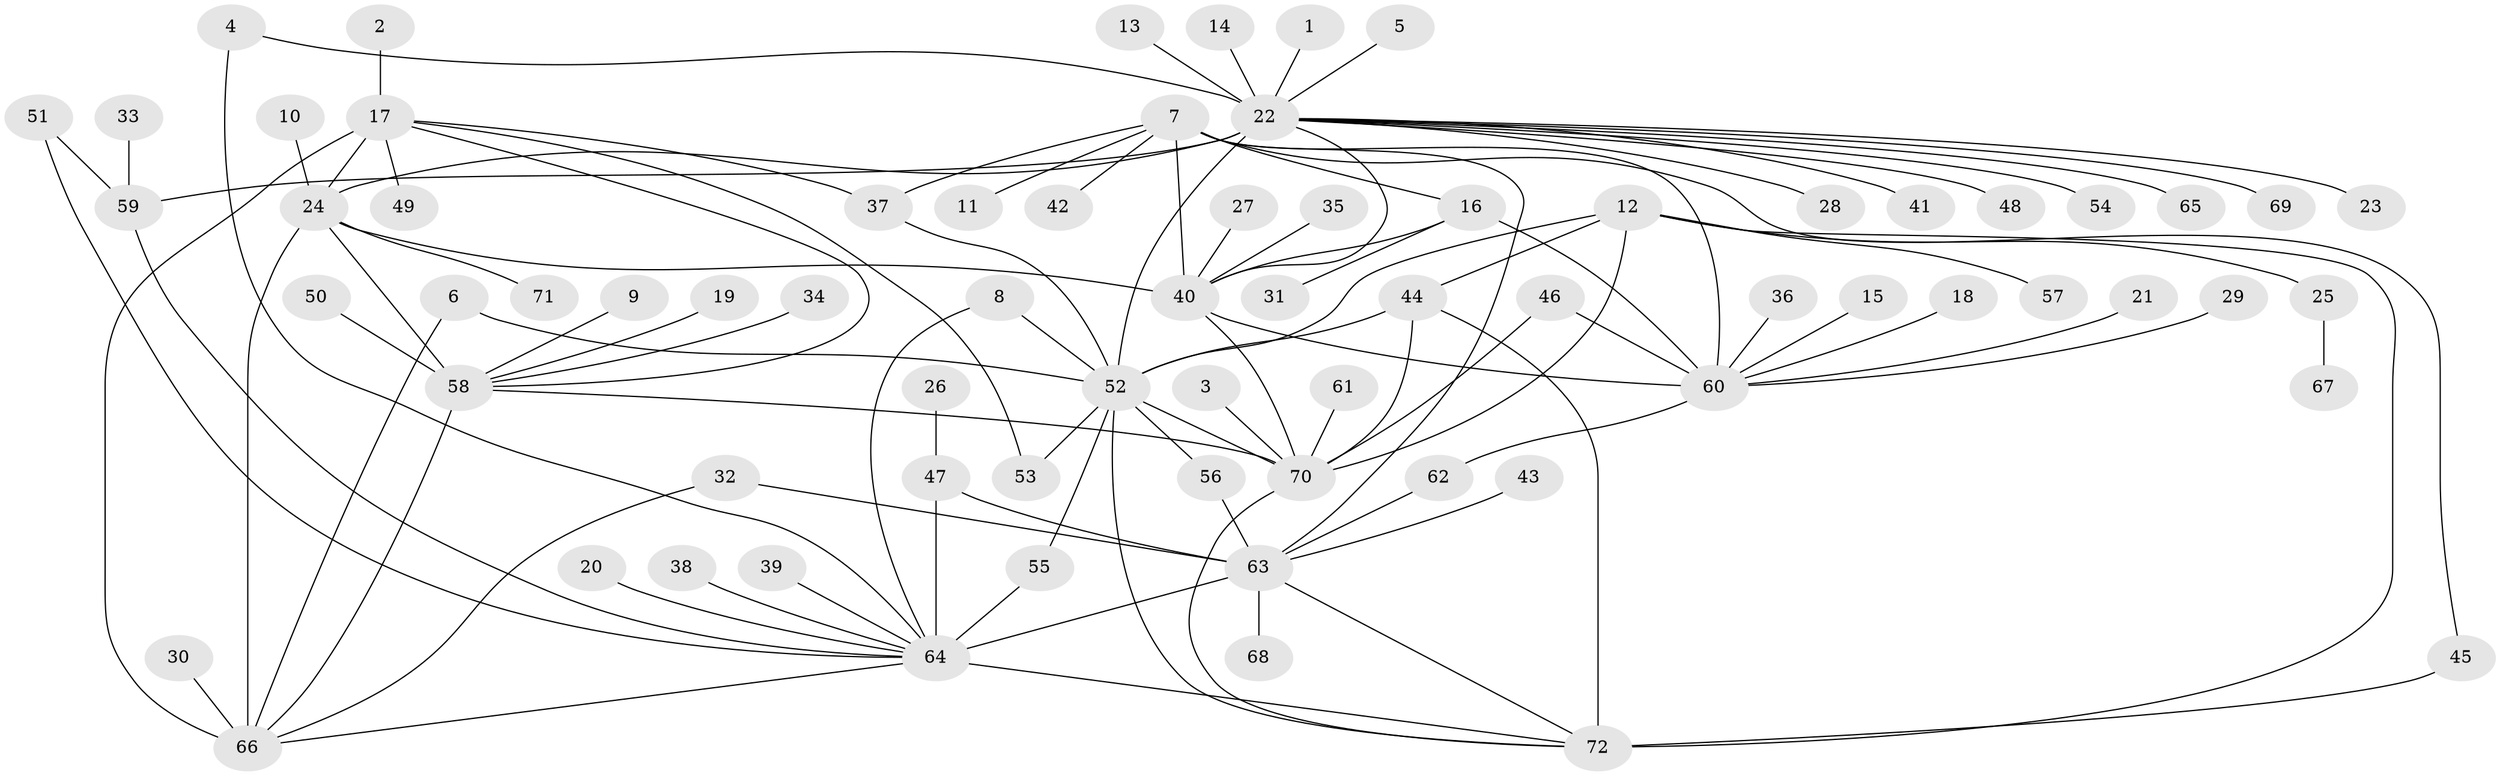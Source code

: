 // original degree distribution, {6: 0.027777777777777776, 8: 0.04861111111111111, 9: 0.020833333333333332, 7: 0.04861111111111111, 15: 0.020833333333333332, 14: 0.006944444444444444, 12: 0.027777777777777776, 13: 0.013888888888888888, 11: 0.020833333333333332, 10: 0.006944444444444444, 2: 0.13194444444444445, 1: 0.5763888888888888, 3: 0.034722222222222224, 4: 0.013888888888888888}
// Generated by graph-tools (version 1.1) at 2025/02/03/09/25 03:02:37]
// undirected, 72 vertices, 104 edges
graph export_dot {
graph [start="1"]
  node [color=gray90,style=filled];
  1;
  2;
  3;
  4;
  5;
  6;
  7;
  8;
  9;
  10;
  11;
  12;
  13;
  14;
  15;
  16;
  17;
  18;
  19;
  20;
  21;
  22;
  23;
  24;
  25;
  26;
  27;
  28;
  29;
  30;
  31;
  32;
  33;
  34;
  35;
  36;
  37;
  38;
  39;
  40;
  41;
  42;
  43;
  44;
  45;
  46;
  47;
  48;
  49;
  50;
  51;
  52;
  53;
  54;
  55;
  56;
  57;
  58;
  59;
  60;
  61;
  62;
  63;
  64;
  65;
  66;
  67;
  68;
  69;
  70;
  71;
  72;
  1 -- 22 [weight=1.0];
  2 -- 17 [weight=1.0];
  3 -- 70 [weight=1.0];
  4 -- 22 [weight=1.0];
  4 -- 64 [weight=1.0];
  5 -- 22 [weight=1.0];
  6 -- 52 [weight=1.0];
  6 -- 66 [weight=1.0];
  7 -- 11 [weight=1.0];
  7 -- 16 [weight=2.0];
  7 -- 37 [weight=1.0];
  7 -- 40 [weight=6.0];
  7 -- 42 [weight=1.0];
  7 -- 45 [weight=1.0];
  7 -- 60 [weight=2.0];
  7 -- 63 [weight=1.0];
  8 -- 52 [weight=1.0];
  8 -- 64 [weight=1.0];
  9 -- 58 [weight=1.0];
  10 -- 24 [weight=1.0];
  12 -- 25 [weight=1.0];
  12 -- 44 [weight=4.0];
  12 -- 52 [weight=2.0];
  12 -- 57 [weight=1.0];
  12 -- 70 [weight=2.0];
  12 -- 72 [weight=2.0];
  13 -- 22 [weight=1.0];
  14 -- 22 [weight=1.0];
  15 -- 60 [weight=1.0];
  16 -- 31 [weight=1.0];
  16 -- 40 [weight=3.0];
  16 -- 60 [weight=1.0];
  17 -- 24 [weight=1.0];
  17 -- 37 [weight=1.0];
  17 -- 49 [weight=1.0];
  17 -- 53 [weight=1.0];
  17 -- 58 [weight=1.0];
  17 -- 66 [weight=4.0];
  18 -- 60 [weight=1.0];
  19 -- 58 [weight=1.0];
  20 -- 64 [weight=1.0];
  21 -- 60 [weight=1.0];
  22 -- 23 [weight=1.0];
  22 -- 24 [weight=1.0];
  22 -- 28 [weight=1.0];
  22 -- 40 [weight=1.0];
  22 -- 41 [weight=1.0];
  22 -- 48 [weight=1.0];
  22 -- 52 [weight=1.0];
  22 -- 54 [weight=1.0];
  22 -- 59 [weight=6.0];
  22 -- 65 [weight=1.0];
  22 -- 69 [weight=1.0];
  24 -- 40 [weight=1.0];
  24 -- 58 [weight=1.0];
  24 -- 66 [weight=4.0];
  24 -- 71 [weight=1.0];
  25 -- 67 [weight=1.0];
  26 -- 47 [weight=1.0];
  27 -- 40 [weight=1.0];
  29 -- 60 [weight=1.0];
  30 -- 66 [weight=1.0];
  32 -- 63 [weight=1.0];
  32 -- 66 [weight=1.0];
  33 -- 59 [weight=1.0];
  34 -- 58 [weight=1.0];
  35 -- 40 [weight=1.0];
  36 -- 60 [weight=1.0];
  37 -- 52 [weight=1.0];
  38 -- 64 [weight=1.0];
  39 -- 64 [weight=1.0];
  40 -- 60 [weight=3.0];
  40 -- 70 [weight=1.0];
  43 -- 63 [weight=1.0];
  44 -- 52 [weight=2.0];
  44 -- 70 [weight=2.0];
  44 -- 72 [weight=2.0];
  45 -- 72 [weight=1.0];
  46 -- 60 [weight=1.0];
  46 -- 70 [weight=1.0];
  47 -- 63 [weight=3.0];
  47 -- 64 [weight=9.0];
  50 -- 58 [weight=1.0];
  51 -- 59 [weight=1.0];
  51 -- 64 [weight=1.0];
  52 -- 53 [weight=1.0];
  52 -- 55 [weight=1.0];
  52 -- 56 [weight=1.0];
  52 -- 70 [weight=1.0];
  52 -- 72 [weight=1.0];
  55 -- 64 [weight=1.0];
  56 -- 63 [weight=1.0];
  58 -- 66 [weight=4.0];
  58 -- 70 [weight=1.0];
  59 -- 64 [weight=1.0];
  60 -- 62 [weight=1.0];
  61 -- 70 [weight=1.0];
  62 -- 63 [weight=1.0];
  63 -- 64 [weight=3.0];
  63 -- 68 [weight=1.0];
  63 -- 72 [weight=1.0];
  64 -- 66 [weight=1.0];
  64 -- 72 [weight=1.0];
  70 -- 72 [weight=1.0];
}
